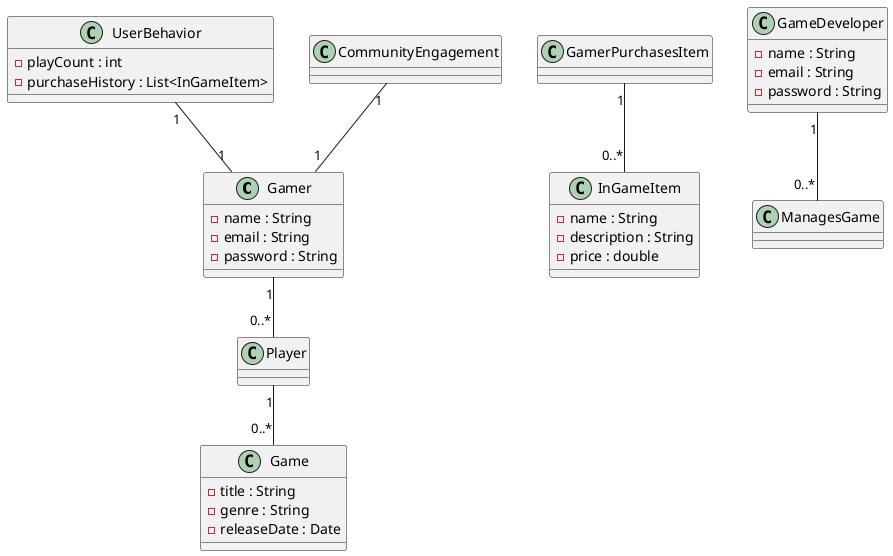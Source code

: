 @startuml
class Gamer {
  - name : String
  - email : String
  - password : String
}

class Game {
  - title : String
  - genre : String
  - releaseDate : Date
}

class Player {
  
}

class InGameItem {
  - name : String
  - description : String
  - price : double
}

class GamerPurchasesItem {

}

class GameDeveloper {
  - name : String
  - email : String
  - password : String
}

class ManagesGame {
  
}

class UserBehavior {
  - playCount : int
  - purchaseHistory : List<InGameItem>
}

class CommunityEngagement {
  
}

Gamer "1" -- "0..*" Player
Player "1" -- "0..*" Game
GamerPurchasesItem "1" -- "0..*" InGameItem
GameDeveloper "1" -- "0..*" ManagesGame
UserBehavior "1" -- "1" Gamer
CommunityEngagement "1" -- "1" Gamer
@enduml